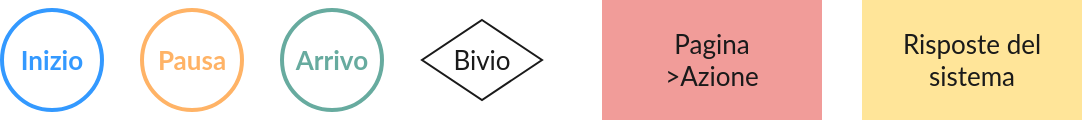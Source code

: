 <mxfile version="20.3.0" type="device" pages="5"><diagram id="r_zS8hUepkBaTcK1gfZA" name="Legenda"><mxGraphModel dx="1038" dy="686" grid="1" gridSize="10" guides="1" tooltips="1" connect="1" arrows="1" fold="1" page="1" pageScale="1" pageWidth="827" pageHeight="1169" math="0" shadow="0"><root><mxCell id="0"/><mxCell id="1" parent="0"/><mxCell id="WFeDb9DE81DfsrTm7OdQ-1" value="Pagina&lt;br style=&quot;font-size: 13px;&quot;&gt;&amp;gt;Azione" style="rounded=0;whiteSpace=wrap;html=1;strokeColor=none;fillColor=#F19C99;fontColor=#1A1A1A;fontFamily=Lato;fontSource=https%3A%2F%2Ffonts.googleapis.com%2Fcss%3Ffamily%3DLato;fontSize=13;" vertex="1" parent="1"><mxGeometry x="340" y="315" width="110" height="60" as="geometry"/></mxCell><mxCell id="WFeDb9DE81DfsrTm7OdQ-2" value="Risposte del&lt;br style=&quot;font-size: 13px;&quot;&gt;sistema" style="rounded=0;whiteSpace=wrap;html=1;strokeColor=none;fontFamily=Lato;fontSource=https%3A%2F%2Ffonts.googleapis.com%2Fcss%3Ffamily%3DLato;fillColor=#FFE599;fontSize=13;fontColor=#1A1A1A;" vertex="1" parent="1"><mxGeometry x="470" y="315" width="110" height="60" as="geometry"/></mxCell><mxCell id="WFeDb9DE81DfsrTm7OdQ-3" value="Bivio" style="rhombus;whiteSpace=wrap;html=1;fontFamily=Lato;fontSource=https%3A%2F%2Ffonts.googleapis.com%2Fcss%3Ffamily%3DLato;fontSize=13;fontStyle=0;fontColor=#1A1A1A;strokeColor=#1A1A1A;" vertex="1" parent="1"><mxGeometry x="250" y="325" width="60" height="40" as="geometry"/></mxCell><mxCell id="WFeDb9DE81DfsrTm7OdQ-4" value="Inizio" style="ellipse;whiteSpace=wrap;html=1;aspect=fixed;fontFamily=Lato;fontSource=https%3A%2F%2Ffonts.googleapis.com%2Fcss%3Ffamily%3DLato;strokeColor=#3399FF;fontColor=#3399FF;fontSize=13;strokeWidth=2;fontStyle=1" vertex="1" parent="1"><mxGeometry x="40" y="320" width="50" height="50" as="geometry"/></mxCell><mxCell id="WFeDb9DE81DfsrTm7OdQ-5" value="Pausa" style="ellipse;whiteSpace=wrap;html=1;aspect=fixed;fontFamily=Lato;fontSource=https%3A%2F%2Ffonts.googleapis.com%2Fcss%3Ffamily%3DLato;fontSize=13;strokeColor=#FFB366;fontColor=#FFB366;fontStyle=1;strokeWidth=2;" vertex="1" parent="1"><mxGeometry x="110" y="320" width="50" height="50" as="geometry"/></mxCell><mxCell id="WFeDb9DE81DfsrTm7OdQ-6" value="Arrivo" style="ellipse;whiteSpace=wrap;html=1;aspect=fixed;fontFamily=Lato;fontSource=https%3A%2F%2Ffonts.googleapis.com%2Fcss%3Ffamily%3DLato;fontSize=13;fillColor=default;strokeColor=#67AB9F;labelBackgroundColor=default;fontColor=#67AB9F;fontStyle=1;spacing=2;strokeWidth=2;" vertex="1" parent="1"><mxGeometry x="180" y="320" width="50" height="50" as="geometry"/></mxCell></root></mxGraphModel></diagram><diagram id="_RjGnxDrp1jxd0eGkVz6" name="Login"><mxGraphModel dx="1038" dy="1855" grid="1" gridSize="10" guides="1" tooltips="1" connect="1" arrows="1" fold="1" page="1" pageScale="1" pageWidth="827" pageHeight="1169" math="0" shadow="0"><root><mxCell id="0"/><mxCell id="1" parent="0"/><mxCell id="iNE1hItGcEI3bgiVYnJT-19" style="edgeStyle=orthogonalEdgeStyle;curved=1;rounded=0;orthogonalLoop=1;jettySize=auto;html=1;exitX=1;exitY=0.5;exitDx=0;exitDy=0;entryX=0;entryY=0.5;entryDx=0;entryDy=0;" parent="1" source="2" target="iNE1hItGcEI3bgiVYnJT-10" edge="1"><mxGeometry relative="1" as="geometry"/></mxCell><mxCell id="2" value="Header&lt;br style=&quot;font-size: 13px;&quot;&gt;&amp;gt;Login Icon" style="rounded=0;whiteSpace=wrap;html=1;strokeColor=none;fillColor=#F19C99;fontColor=#1A1A1A;fontFamily=Lato;fontSource=https%3A%2F%2Ffonts.googleapis.com%2Fcss%3Ffamily%3DLato;fontSize=13;" parent="1" vertex="1"><mxGeometry x="280" y="150" width="110" height="60" as="geometry"/></mxCell><mxCell id="JIn8Z7E-3tKxWPndP4qs-8" style="edgeStyle=orthogonalEdgeStyle;rounded=0;orthogonalLoop=1;jettySize=auto;html=1;exitX=1;exitY=0.5;exitDx=0;exitDy=0;entryX=0;entryY=0.5;entryDx=0;entryDy=0;fontSize=15;curved=1;" parent="1" source="3" target="2" edge="1"><mxGeometry relative="1" as="geometry"/></mxCell><mxCell id="3" value="Pagina&lt;br&gt;Home" style="rounded=0;whiteSpace=wrap;html=1;strokeColor=none;fontFamily=Lato;fontSource=https%3A%2F%2Ffonts.googleapis.com%2Fcss%3Ffamily%3DLato;fillColor=#FFE599;fontSize=13;fontColor=#1A1A1A;" parent="1" vertex="1"><mxGeometry x="150" y="150" width="110" height="60" as="geometry"/></mxCell><mxCell id="5" value="Inizio" style="ellipse;whiteSpace=wrap;html=1;aspect=fixed;fontFamily=Lato;fontSource=https%3A%2F%2Ffonts.googleapis.com%2Fcss%3Ffamily%3DLato;strokeColor=#3399FF;fontColor=#3399FF;fontSize=13;strokeWidth=2;fontStyle=1" parent="1" vertex="1"><mxGeometry x="90" y="155" width="50" height="50" as="geometry"/></mxCell><mxCell id="7" value="Arrivo" style="ellipse;whiteSpace=wrap;html=1;aspect=fixed;fontFamily=Lato;fontSource=https%3A%2F%2Ffonts.googleapis.com%2Fcss%3Ffamily%3DLato;fontSize=13;fillColor=default;strokeColor=#67AB9F;labelBackgroundColor=default;fontColor=#67AB9F;fontStyle=1;spacing=2;strokeWidth=2;" parent="1" vertex="1"><mxGeometry x="805" y="310" width="50" height="50" as="geometry"/></mxCell><mxCell id="JIn8Z7E-3tKxWPndP4qs-10" style="edgeStyle=orthogonalEdgeStyle;curved=1;rounded=0;orthogonalLoop=1;jettySize=auto;html=1;exitX=1;exitY=0.5;exitDx=0;exitDy=0;entryX=0;entryY=0.5;entryDx=0;entryDy=0;" parent="1" source="iNE1hItGcEI3bgiVYnJT-10" target="JIn8Z7E-3tKxWPndP4qs-9" edge="1"><mxGeometry relative="1" as="geometry"/></mxCell><mxCell id="iNE1hItGcEI3bgiVYnJT-10" value="Pagina&lt;br&gt;Login" style="rounded=0;whiteSpace=wrap;html=1;strokeColor=none;fontFamily=Lato;fontSource=https%3A%2F%2Ffonts.googleapis.com%2Fcss%3Ffamily%3DLato;fillColor=#FFE599;fontSize=13;fontColor=#1A1A1A;" parent="1" vertex="1"><mxGeometry x="414" y="150" width="110" height="60" as="geometry"/></mxCell><mxCell id="JIn8Z7E-3tKxWPndP4qs-31" style="edgeStyle=orthogonalEdgeStyle;curved=1;rounded=0;orthogonalLoop=1;jettySize=auto;html=1;exitX=0.5;exitY=0;exitDx=0;exitDy=0;entryX=1;entryY=0.5;entryDx=0;entryDy=0;" parent="1" source="wDRpXOiuoNGWxcljku6M-20" target="JIn8Z7E-3tKxWPndP4qs-30" edge="1"><mxGeometry relative="1" as="geometry"/></mxCell><mxCell id="wDRpXOiuoNGWxcljku6M-20" value="Popup o Focus su campi non validi" style="rounded=0;whiteSpace=wrap;html=1;strokeColor=none;fontFamily=Lato;fontSource=https%3A%2F%2Ffonts.googleapis.com%2Fcss%3Ffamily%3DLato;fillColor=#FFE599;fontSize=13;fontColor=#1A1A1A;" parent="1" vertex="1"><mxGeometry x="775" y="40" width="110" height="60" as="geometry"/></mxCell><mxCell id="JIn8Z7E-3tKxWPndP4qs-17" style="edgeStyle=orthogonalEdgeStyle;curved=1;rounded=0;orthogonalLoop=1;jettySize=auto;html=1;exitX=1;exitY=0.75;exitDx=0;exitDy=0;entryX=0.5;entryY=0;entryDx=0;entryDy=0;" parent="1" source="wDRpXOiuoNGWxcljku6M-27" target="JIn8Z7E-3tKxWPndP4qs-19" edge="1"><mxGeometry relative="1" as="geometry"/></mxCell><mxCell id="wDRpXOiuoNGWxcljku6M-27" value="Inserimento dati" style="rounded=0;whiteSpace=wrap;html=1;strokeColor=none;fillColor=#F19C99;fontColor=#1A1A1A;fontFamily=Lato;fontSource=https%3A%2F%2Ffonts.googleapis.com%2Fcss%3Ffamily%3DLato;fontSize=13;" parent="1" vertex="1"><mxGeometry x="535" y="50" width="110" height="60" as="geometry"/></mxCell><mxCell id="wDRpXOiuoNGWxcljku6M-29" value="Pagina&lt;br&gt;My Account" style="rounded=0;whiteSpace=wrap;html=1;strokeColor=none;fontFamily=Lato;fontSource=https%3A%2F%2Ffonts.googleapis.com%2Fcss%3Ffamily%3DLato;fillColor=#FFE599;fontSize=13;fontColor=#1A1A1A;" parent="1" vertex="1"><mxGeometry x="775" y="240" width="110" height="60" as="geometry"/></mxCell><mxCell id="JIn8Z7E-3tKxWPndP4qs-12" value="Login" style="edgeStyle=orthogonalEdgeStyle;curved=1;rounded=0;orthogonalLoop=1;jettySize=auto;html=1;exitX=0.5;exitY=0;exitDx=0;exitDy=0;" parent="1" source="JIn8Z7E-3tKxWPndP4qs-9" target="wDRpXOiuoNGWxcljku6M-27" edge="1"><mxGeometry x="-0.2" relative="1" as="geometry"><mxPoint as="offset"/></mxGeometry></mxCell><mxCell id="JIn8Z7E-3tKxWPndP4qs-14" value="Registrazione" style="edgeStyle=orthogonalEdgeStyle;curved=1;rounded=0;orthogonalLoop=1;jettySize=auto;html=1;exitX=0.5;exitY=1;exitDx=0;exitDy=0;entryX=0.5;entryY=0;entryDx=0;entryDy=0;" parent="1" source="JIn8Z7E-3tKxWPndP4qs-9" target="JIn8Z7E-3tKxWPndP4qs-11" edge="1"><mxGeometry x="-0.5" relative="1" as="geometry"><mxPoint as="offset"/></mxGeometry></mxCell><mxCell id="JIn8Z7E-3tKxWPndP4qs-9" value="Bivio" style="rhombus;whiteSpace=wrap;html=1;fontFamily=Lato;fontSource=https%3A%2F%2Ffonts.googleapis.com%2Fcss%3Ffamily%3DLato;fontSize=13;fontStyle=0;fontColor=#1A1A1A;strokeColor=#1A1A1A;" parent="1" vertex="1"><mxGeometry x="560" y="160" width="60" height="40" as="geometry"/></mxCell><mxCell id="JIn8Z7E-3tKxWPndP4qs-11" value="&amp;gt;Click 'Register Now!'" style="rounded=0;whiteSpace=wrap;html=1;strokeColor=none;fillColor=#F19C99;fontColor=#1A1A1A;fontFamily=Lato;fontSource=https%3A%2F%2Ffonts.googleapis.com%2Fcss%3Ffamily%3DLato;fontSize=13;" parent="1" vertex="1"><mxGeometry x="535" y="240" width="110" height="60" as="geometry"/></mxCell><mxCell id="JIn8Z7E-3tKxWPndP4qs-27" style="rounded=0;orthogonalLoop=1;jettySize=auto;html=1;exitX=0.5;exitY=0;exitDx=0;exitDy=0;entryX=0.5;entryY=1;entryDx=0;entryDy=0;" parent="1" source="JIn8Z7E-3tKxWPndP4qs-16" target="wDRpXOiuoNGWxcljku6M-20" edge="1"><mxGeometry relative="1" as="geometry"/></mxCell><mxCell id="JIn8Z7E-3tKxWPndP4qs-28" value="Dati non&lt;br&gt;validi/corretti" style="edgeLabel;html=1;align=center;verticalAlign=middle;resizable=0;points=[];" parent="JIn8Z7E-3tKxWPndP4qs-27" vertex="1" connectable="0"><mxGeometry x="-0.312" relative="1" as="geometry"><mxPoint x="40" y="-5" as="offset"/></mxGeometry></mxCell><mxCell id="JIn8Z7E-3tKxWPndP4qs-33" style="edgeStyle=orthogonalEdgeStyle;curved=1;rounded=0;orthogonalLoop=1;jettySize=auto;html=1;exitX=0.5;exitY=1;exitDx=0;exitDy=0;" parent="1" source="JIn8Z7E-3tKxWPndP4qs-16" target="wDRpXOiuoNGWxcljku6M-29" edge="1"><mxGeometry relative="1" as="geometry"/></mxCell><mxCell id="JIn8Z7E-3tKxWPndP4qs-35" value="Dati&lt;br&gt;validi e&lt;br&gt;corretti" style="edgeLabel;html=1;align=center;verticalAlign=middle;resizable=0;points=[];" parent="JIn8Z7E-3tKxWPndP4qs-33" vertex="1" connectable="0"><mxGeometry x="-0.745" y="-2" relative="1" as="geometry"><mxPoint x="2" y="17" as="offset"/></mxGeometry></mxCell><mxCell id="JIn8Z7E-3tKxWPndP4qs-16" value="Controllo&lt;br&gt;Dati" style="rhombus;whiteSpace=wrap;html=1;fontFamily=Lato;fontSource=https%3A%2F%2Ffonts.googleapis.com%2Fcss%3Ffamily%3DLato;fontSize=13;fontStyle=0;fontColor=#1A1A1A;strokeColor=#1A1A1A;" parent="1" vertex="1"><mxGeometry x="800" y="140" width="60" height="40" as="geometry"/></mxCell><mxCell id="JIn8Z7E-3tKxWPndP4qs-21" style="edgeStyle=orthogonalEdgeStyle;curved=1;rounded=0;orthogonalLoop=1;jettySize=auto;html=1;exitX=1;exitY=0.5;exitDx=0;exitDy=0;entryX=0;entryY=0.5;entryDx=0;entryDy=0;" parent="1" source="JIn8Z7E-3tKxWPndP4qs-19" target="JIn8Z7E-3tKxWPndP4qs-16" edge="1"><mxGeometry relative="1" as="geometry"/></mxCell><mxCell id="JIn8Z7E-3tKxWPndP4qs-19" value="&amp;gt;Click 'Login'" style="rounded=0;whiteSpace=wrap;html=1;strokeColor=none;fillColor=#F19C99;fontColor=#1A1A1A;fontFamily=Lato;fontSource=https%3A%2F%2Ffonts.googleapis.com%2Fcss%3Ffamily%3DLato;fontSize=13;" parent="1" vertex="1"><mxGeometry x="665" y="130" width="110" height="60" as="geometry"/></mxCell><mxCell id="JIn8Z7E-3tKxWPndP4qs-23" value="Pausa" style="ellipse;whiteSpace=wrap;html=1;aspect=fixed;fontFamily=Lato;fontSource=https%3A%2F%2Ffonts.googleapis.com%2Fcss%3Ffamily%3DLato;fontSize=13;strokeColor=#FFB366;fontColor=#FFB366;fontStyle=1;strokeWidth=2;" parent="1" vertex="1"><mxGeometry x="565" y="310" width="50" height="50" as="geometry"/></mxCell><mxCell id="JIn8Z7E-3tKxWPndP4qs-32" style="edgeStyle=orthogonalEdgeStyle;curved=1;rounded=0;orthogonalLoop=1;jettySize=auto;html=1;exitX=0;exitY=0.5;exitDx=0;exitDy=0;entryX=0.5;entryY=0;entryDx=0;entryDy=0;" parent="1" source="JIn8Z7E-3tKxWPndP4qs-30" target="wDRpXOiuoNGWxcljku6M-27" edge="1"><mxGeometry relative="1" as="geometry"><Array as="points"><mxPoint x="590" y="-20"/></Array></mxGeometry></mxCell><mxCell id="JIn8Z7E-3tKxWPndP4qs-30" value="&amp;gt;Chiudi Popup" style="rounded=0;whiteSpace=wrap;html=1;strokeColor=none;fillColor=#F19C99;fontColor=#1A1A1A;fontFamily=Lato;fontSource=https%3A%2F%2Ffonts.googleapis.com%2Fcss%3Ffamily%3DLato;fontSize=13;" parent="1" vertex="1"><mxGeometry x="665" y="-50" width="110" height="60" as="geometry"/></mxCell></root></mxGraphModel></diagram><diagram id="gv2mum3hg-7-lIps1yU5" name="Logout"><mxGraphModel dx="1038" dy="686" grid="1" gridSize="10" guides="1" tooltips="1" connect="1" arrows="1" fold="1" page="1" pageScale="1" pageWidth="827" pageHeight="1169" math="0" shadow="0"><root><mxCell id="0"/><mxCell id="1" parent="0"/><mxCell id="y2arSPPrTJFQoCd-8pB3-1" style="edgeStyle=orthogonalEdgeStyle;curved=1;rounded=0;orthogonalLoop=1;jettySize=auto;html=1;exitX=1;exitY=0.5;exitDx=0;exitDy=0;entryX=0;entryY=0.5;entryDx=0;entryDy=0;" parent="1" source="Fii0pcoF0ViKS1U3JIB2-1" target="noSr44tf3Fl3c4v0iW5W-1" edge="1"><mxGeometry relative="1" as="geometry"/></mxCell><mxCell id="Fii0pcoF0ViKS1U3JIB2-1" value="Header&lt;br style=&quot;font-size: 13px;&quot;&gt;&amp;gt;Logout Icon" style="rounded=0;whiteSpace=wrap;html=1;strokeColor=none;fillColor=#F19C99;fontColor=#1A1A1A;fontFamily=Lato;fontSource=https%3A%2F%2Ffonts.googleapis.com%2Fcss%3Ffamily%3DLato;fontSize=13;" parent="1" vertex="1"><mxGeometry x="310" y="230" width="110" height="60" as="geometry"/></mxCell><mxCell id="Fii0pcoF0ViKS1U3JIB2-4" style="edgeStyle=orthogonalEdgeStyle;curved=1;rounded=0;orthogonalLoop=1;jettySize=auto;html=1;exitX=1;exitY=0.5;exitDx=0;exitDy=0;entryX=0;entryY=0.5;entryDx=0;entryDy=0;" parent="1" source="Fii0pcoF0ViKS1U3JIB2-2" target="Fii0pcoF0ViKS1U3JIB2-1" edge="1"><mxGeometry relative="1" as="geometry"/></mxCell><mxCell id="Fii0pcoF0ViKS1U3JIB2-2" value="Pagina" style="rounded=0;whiteSpace=wrap;html=1;strokeColor=none;fontFamily=Lato;fontSource=https%3A%2F%2Ffonts.googleapis.com%2Fcss%3Ffamily%3DLato;fillColor=#FFE599;fontSize=13;fontColor=#1A1A1A;" parent="1" vertex="1"><mxGeometry x="180" y="230" width="110" height="60" as="geometry"/></mxCell><mxCell id="Fii0pcoF0ViKS1U3JIB2-3" value="Inizio" style="ellipse;whiteSpace=wrap;html=1;aspect=fixed;fontFamily=Lato;fontSource=https%3A%2F%2Ffonts.googleapis.com%2Fcss%3Ffamily%3DLato;strokeColor=#3399FF;fontColor=#3399FF;fontSize=13;strokeWidth=2;fontStyle=1" parent="1" vertex="1"><mxGeometry x="120" y="235" width="50" height="50" as="geometry"/></mxCell><mxCell id="noSr44tf3Fl3c4v0iW5W-1" value="Popup&lt;br&gt;Succesful Logout&lt;br&gt;e redirect Home" style="rounded=0;whiteSpace=wrap;html=1;strokeColor=none;fontFamily=Lato;fontSource=https%3A%2F%2Ffonts.googleapis.com%2Fcss%3Ffamily%3DLato;fillColor=#FFE599;fontSize=13;fontColor=#1A1A1A;" parent="1" vertex="1"><mxGeometry x="440" y="230" width="110" height="60" as="geometry"/></mxCell><mxCell id="6bq4OUWwNvLoZtuYIqhJ-1" value="Arrivo" style="ellipse;whiteSpace=wrap;html=1;aspect=fixed;fontFamily=Lato;fontSource=https%3A%2F%2Ffonts.googleapis.com%2Fcss%3Ffamily%3DLato;fontSize=13;fillColor=default;strokeColor=#67AB9F;labelBackgroundColor=default;fontColor=#67AB9F;fontStyle=1;spacing=2;strokeWidth=2;" parent="1" vertex="1"><mxGeometry x="560" y="235" width="50" height="50" as="geometry"/></mxCell></root></mxGraphModel></diagram><diagram id="gQNu9FZmPPyT1xiWyOYN" name="Impianti e Dashboard"><mxGraphModel dx="1038" dy="686" grid="1" gridSize="10" guides="1" tooltips="1" connect="1" arrows="1" fold="1" page="1" pageScale="1" pageWidth="827" pageHeight="1169" math="0" shadow="0"><root><mxCell id="0"/><mxCell id="1" parent="0"/><mxCell id="GDkZ1jZgfc-RpUNX33Ue-2" style="edgeStyle=none;rounded=0;orthogonalLoop=1;jettySize=auto;html=1;exitX=0.5;exitY=1;exitDx=0;exitDy=0;entryX=0.5;entryY=0;entryDx=0;entryDy=0;" parent="1" source="KBSHnY6f15EQ7HPYfaGq-1" target="GDkZ1jZgfc-RpUNX33Ue-1" edge="1"><mxGeometry relative="1" as="geometry"/></mxCell><mxCell id="KBSHnY6f15EQ7HPYfaGq-1" value="Pagina&lt;br&gt;My Impianti List" style="rounded=0;whiteSpace=wrap;html=1;strokeColor=none;fontFamily=Lato;fontSource=https%3A%2F%2Ffonts.googleapis.com%2Fcss%3Ffamily%3DLato;fillColor=#FFE599;fontSize=13;fontColor=#1A1A1A;" parent="1" vertex="1"><mxGeometry x="250" y="240" width="110" height="60" as="geometry"/></mxCell><mxCell id="C4O6Mxz4LDRrvWPiayEO-1" value="Inizio" style="ellipse;whiteSpace=wrap;html=1;aspect=fixed;fontFamily=Lato;fontSource=https%3A%2F%2Ffonts.googleapis.com%2Fcss%3Ffamily%3DLato;strokeColor=#3399FF;fontColor=#3399FF;fontSize=13;strokeWidth=2;fontStyle=1" parent="1" vertex="1"><mxGeometry x="150" y="470" width="50" height="50" as="geometry"/></mxCell><mxCell id="gAxEFuwOocagYjarZ2uH-2" style="edgeStyle=none;rounded=0;orthogonalLoop=1;jettySize=auto;html=1;exitX=0.5;exitY=1;exitDx=0;exitDy=0;entryX=0.5;entryY=0;entryDx=0;entryDy=0;" parent="1" source="GDkZ1jZgfc-RpUNX33Ue-1" target="gAxEFuwOocagYjarZ2uH-1" edge="1"><mxGeometry relative="1" as="geometry"/></mxCell><mxCell id="GDkZ1jZgfc-RpUNX33Ue-1" value="&amp;gt;Click 'Go to dashboard'" style="rounded=0;whiteSpace=wrap;html=1;strokeColor=none;fillColor=#F19C99;fontColor=#1A1A1A;fontFamily=Lato;fontSource=https%3A%2F%2Ffonts.googleapis.com%2Fcss%3Ffamily%3DLato;fontSize=13;" parent="1" vertex="1"><mxGeometry x="250" y="320" width="110" height="60" as="geometry"/></mxCell><mxCell id="gAxEFuwOocagYjarZ2uH-4" style="edgeStyle=none;rounded=0;orthogonalLoop=1;jettySize=auto;html=1;exitX=1;exitY=0.5;exitDx=0;exitDy=0;entryX=0;entryY=0.5;entryDx=0;entryDy=0;" parent="1" source="gAxEFuwOocagYjarZ2uH-1" target="gAxEFuwOocagYjarZ2uH-5" edge="1"><mxGeometry relative="1" as="geometry"><mxPoint x="380" y="430" as="targetPoint"/></mxGeometry></mxCell><mxCell id="gAxEFuwOocagYjarZ2uH-1" value="Dashboard" style="rounded=0;whiteSpace=wrap;html=1;strokeColor=none;fontFamily=Lato;fontSource=https%3A%2F%2Ffonts.googleapis.com%2Fcss%3Ffamily%3DLato;fillColor=#FFE599;fontSize=13;fontColor=#1A1A1A;" parent="1" vertex="1"><mxGeometry x="250" y="400" width="110" height="60" as="geometry"/></mxCell><mxCell id="FcvrYSCviR1VnQT3ILPa-3" style="edgeStyle=orthogonalEdgeStyle;curved=1;rounded=0;orthogonalLoop=1;jettySize=auto;html=1;exitX=1;exitY=0.5;exitDx=0;exitDy=0;entryX=0;entryY=0.5;entryDx=0;entryDy=0;" parent="1" source="gAxEFuwOocagYjarZ2uH-5" target="FcvrYSCviR1VnQT3ILPa-1" edge="1"><mxGeometry relative="1" as="geometry"/></mxCell><mxCell id="gAxEFuwOocagYjarZ2uH-5" value="&amp;gt;Click&lt;br&gt;'Heatmap'" style="rounded=0;whiteSpace=wrap;html=1;strokeColor=none;fillColor=#F19C99;fontColor=#1A1A1A;fontFamily=Lato;fontSource=https%3A%2F%2Ffonts.googleapis.com%2Fcss%3Ffamily%3DLato;fontSize=13;" parent="1" vertex="1"><mxGeometry x="390" y="400" width="110" height="60" as="geometry"/></mxCell><mxCell id="OLIaD1-WsO08ff4DGMei-2" value="Arrivo" style="ellipse;whiteSpace=wrap;html=1;aspect=fixed;fontFamily=Lato;fontSource=https%3A%2F%2Ffonts.googleapis.com%2Fcss%3Ffamily%3DLato;fontSize=13;fillColor=default;strokeColor=#67AB9F;labelBackgroundColor=default;fontColor=#67AB9F;fontStyle=1;spacing=2;strokeWidth=2;" parent="1" vertex="1"><mxGeometry x="650" y="405" width="50" height="50" as="geometry"/></mxCell><mxCell id="OLIaD1-WsO08ff4DGMei-10" style="edgeStyle=orthogonalEdgeStyle;curved=1;rounded=0;orthogonalLoop=1;jettySize=auto;html=1;exitX=0.5;exitY=0;exitDx=0;exitDy=0;entryX=0.5;entryY=1;entryDx=0;entryDy=0;" parent="1" source="OLIaD1-WsO08ff4DGMei-4" target="OLIaD1-WsO08ff4DGMei-8" edge="1"><mxGeometry relative="1" as="geometry"><mxPoint x="175" y="460.0" as="targetPoint"/></mxGeometry></mxCell><mxCell id="OLIaD1-WsO08ff4DGMei-4" value="Pagina&lt;br&gt;Home" style="rounded=0;whiteSpace=wrap;html=1;strokeColor=none;fontFamily=Lato;fontSource=https%3A%2F%2Ffonts.googleapis.com%2Fcss%3Ffamily%3DLato;fillColor=#FFE599;fontSize=13;fontColor=#1A1A1A;" parent="1" vertex="1"><mxGeometry x="120" y="400" width="110" height="60" as="geometry"/></mxCell><mxCell id="4F8hnVO96YRGWRe3oK6q-1" style="edgeStyle=orthogonalEdgeStyle;curved=1;rounded=0;orthogonalLoop=1;jettySize=auto;html=1;exitX=0.5;exitY=0;exitDx=0;exitDy=0;entryX=0;entryY=0.5;entryDx=0;entryDy=0;" parent="1" source="OLIaD1-WsO08ff4DGMei-8" target="KBSHnY6f15EQ7HPYfaGq-1" edge="1"><mxGeometry relative="1" as="geometry"/></mxCell><mxCell id="OLIaD1-WsO08ff4DGMei-8" value="Impianti Menu&lt;br&gt;&amp;gt;Click 'List'" style="rounded=0;whiteSpace=wrap;html=1;strokeColor=none;fillColor=#F19C99;fontColor=#1A1A1A;fontFamily=Lato;fontSource=https%3A%2F%2Ffonts.googleapis.com%2Fcss%3Ffamily%3DLato;fontSize=13;" parent="1" vertex="1"><mxGeometry x="120" y="320" width="110" height="60" as="geometry"/></mxCell><mxCell id="FcvrYSCviR1VnQT3ILPa-1" value="Pagina&lt;br&gt;Heatmap" style="rounded=0;whiteSpace=wrap;html=1;strokeColor=none;fontFamily=Lato;fontSource=https%3A%2F%2Ffonts.googleapis.com%2Fcss%3Ffamily%3DLato;fillColor=#FFE599;fontSize=13;fontColor=#1A1A1A;" parent="1" vertex="1"><mxGeometry x="530" y="400" width="110" height="60" as="geometry"/></mxCell></root></mxGraphModel></diagram><diagram id="qNrm8NE4guXySbkpRWn-" name="Heatmap"><mxGraphModel dx="1038" dy="686" grid="1" gridSize="10" guides="1" tooltips="1" connect="1" arrows="1" fold="1" page="1" pageScale="1" pageWidth="827" pageHeight="1169" math="0" shadow="0"><root><mxCell id="0"/><mxCell id="1" parent="0"/><mxCell id="jEGSEkt3KB7_StYeKCuf-4" style="edgeStyle=orthogonalEdgeStyle;curved=1;rounded=0;orthogonalLoop=1;jettySize=auto;html=1;exitX=1;exitY=0.5;exitDx=0;exitDy=0;entryX=0;entryY=0.5;entryDx=0;entryDy=0;" parent="1" source="-dqxDEtO100LCTYFGY6q-1" target="jEGSEkt3KB7_StYeKCuf-3" edge="1"><mxGeometry relative="1" as="geometry"/></mxCell><mxCell id="-dqxDEtO100LCTYFGY6q-1" value="Pagina&lt;br&gt;Heatmap" style="rounded=0;whiteSpace=wrap;html=1;strokeColor=none;fontFamily=Lato;fontSource=https%3A%2F%2Ffonts.googleapis.com%2Fcss%3Ffamily%3DLato;fillColor=#FFE599;fontSize=13;fontColor=#1A1A1A;" parent="1" vertex="1"><mxGeometry x="90" y="160" width="110" height="60" as="geometry"/></mxCell><mxCell id="50GUFSi06wN_J9MKqP0e-1" value="Inizio" style="ellipse;whiteSpace=wrap;html=1;aspect=fixed;fontFamily=Lato;fontSource=https%3A%2F%2Ffonts.googleapis.com%2Fcss%3Ffamily%3DLato;strokeColor=#3399FF;fontColor=#3399FF;fontSize=13;strokeWidth=2;fontStyle=1" parent="1" vertex="1"><mxGeometry x="30" y="165" width="50" height="50" as="geometry"/></mxCell><mxCell id="jEGSEkt3KB7_StYeKCuf-8" style="edgeStyle=orthogonalEdgeStyle;curved=1;rounded=0;orthogonalLoop=1;jettySize=auto;html=1;exitX=1;exitY=0.5;exitDx=0;exitDy=0;entryX=0;entryY=0.5;entryDx=0;entryDy=0;" parent="1" source="jEGSEkt3KB7_StYeKCuf-1" target="jEGSEkt3KB7_StYeKCuf-7" edge="1"><mxGeometry relative="1" as="geometry"/></mxCell><mxCell id="jEGSEkt3KB7_StYeKCuf-1" value="&amp;gt;Selezione&lt;br&gt;Parametro" style="rounded=0;whiteSpace=wrap;html=1;strokeColor=none;fillColor=#F19C99;fontColor=#1A1A1A;fontFamily=Lato;fontSource=https%3A%2F%2Ffonts.googleapis.com%2Fcss%3Ffamily%3DLato;fontSize=13;" parent="1" vertex="1"><mxGeometry x="290" y="110" width="110" height="60" as="geometry"/></mxCell><mxCell id="jEGSEkt3KB7_StYeKCuf-10" style="edgeStyle=orthogonalEdgeStyle;curved=1;rounded=0;orthogonalLoop=1;jettySize=auto;html=1;exitX=1;exitY=0.5;exitDx=0;exitDy=0;entryX=0;entryY=0.5;entryDx=0;entryDy=0;" parent="1" source="jEGSEkt3KB7_StYeKCuf-2" target="jEGSEkt3KB7_StYeKCuf-9" edge="1"><mxGeometry relative="1" as="geometry"/></mxCell><mxCell id="jEGSEkt3KB7_StYeKCuf-2" value="&amp;gt;prev/next Snapshot" style="rounded=0;whiteSpace=wrap;html=1;strokeColor=none;fillColor=#F19C99;fontColor=#1A1A1A;fontFamily=Lato;fontSource=https%3A%2F%2Ffonts.googleapis.com%2Fcss%3Ffamily%3DLato;fontSize=13;" parent="1" vertex="1"><mxGeometry x="290" y="210" width="110" height="60" as="geometry"/></mxCell><mxCell id="jEGSEkt3KB7_StYeKCuf-5" value="Sel.&lt;br&gt;Parametro" style="edgeStyle=orthogonalEdgeStyle;curved=1;rounded=0;orthogonalLoop=1;jettySize=auto;html=1;exitX=0.5;exitY=0;exitDx=0;exitDy=0;entryX=0;entryY=0.5;entryDx=0;entryDy=0;" parent="1" source="jEGSEkt3KB7_StYeKCuf-3" target="jEGSEkt3KB7_StYeKCuf-1" edge="1"><mxGeometry x="-0.429" relative="1" as="geometry"><mxPoint as="offset"/></mxGeometry></mxCell><mxCell id="jEGSEkt3KB7_StYeKCuf-6" value="Sel.&lt;br&gt;Snapshot" style="edgeStyle=orthogonalEdgeStyle;curved=1;rounded=0;orthogonalLoop=1;jettySize=auto;html=1;exitX=0.5;exitY=1;exitDx=0;exitDy=0;entryX=0;entryY=0.5;entryDx=0;entryDy=0;" parent="1" source="jEGSEkt3KB7_StYeKCuf-3" target="jEGSEkt3KB7_StYeKCuf-2" edge="1"><mxGeometry x="-0.143" relative="1" as="geometry"><mxPoint as="offset"/></mxGeometry></mxCell><mxCell id="jEGSEkt3KB7_StYeKCuf-3" value="Bivio" style="rhombus;whiteSpace=wrap;html=1;fontFamily=Lato;fontSource=https%3A%2F%2Ffonts.googleapis.com%2Fcss%3Ffamily%3DLato;fontSize=13;fontStyle=0;fontColor=#1A1A1A;strokeColor=#1A1A1A;" parent="1" vertex="1"><mxGeometry x="220" y="170" width="60" height="40" as="geometry"/></mxCell><mxCell id="jEGSEkt3KB7_StYeKCuf-7" value="Reload&lt;br&gt;Heatmap" style="rounded=0;whiteSpace=wrap;html=1;strokeColor=none;fontFamily=Lato;fontSource=https%3A%2F%2Ffonts.googleapis.com%2Fcss%3Ffamily%3DLato;fillColor=#FFE599;fontSize=13;fontColor=#1A1A1A;" parent="1" vertex="1"><mxGeometry x="426" y="110" width="110" height="60" as="geometry"/></mxCell><mxCell id="jEGSEkt3KB7_StYeKCuf-9" value="Reload&lt;br&gt;Heatmap" style="rounded=0;whiteSpace=wrap;html=1;strokeColor=none;fontFamily=Lato;fontSource=https%3A%2F%2Ffonts.googleapis.com%2Fcss%3Ffamily%3DLato;fillColor=#FFE599;fontSize=13;fontColor=#1A1A1A;" parent="1" vertex="1"><mxGeometry x="426" y="210" width="110" height="60" as="geometry"/></mxCell><mxCell id="jEGSEkt3KB7_StYeKCuf-11" value="Arrivo" style="ellipse;whiteSpace=wrap;html=1;aspect=fixed;fontFamily=Lato;fontSource=https%3A%2F%2Ffonts.googleapis.com%2Fcss%3Ffamily%3DLato;fontSize=13;fillColor=default;strokeColor=#67AB9F;labelBackgroundColor=default;fontColor=#67AB9F;fontStyle=1;spacing=2;strokeWidth=2;" parent="1" vertex="1"><mxGeometry x="546" y="115" width="50" height="50" as="geometry"/></mxCell><mxCell id="jEGSEkt3KB7_StYeKCuf-12" value="Arrivo" style="ellipse;whiteSpace=wrap;html=1;aspect=fixed;fontFamily=Lato;fontSource=https%3A%2F%2Ffonts.googleapis.com%2Fcss%3Ffamily%3DLato;fontSize=13;fillColor=default;strokeColor=#67AB9F;labelBackgroundColor=default;fontColor=#67AB9F;fontStyle=1;spacing=2;strokeWidth=2;" parent="1" vertex="1"><mxGeometry x="546" y="220" width="50" height="50" as="geometry"/></mxCell></root></mxGraphModel></diagram></mxfile>